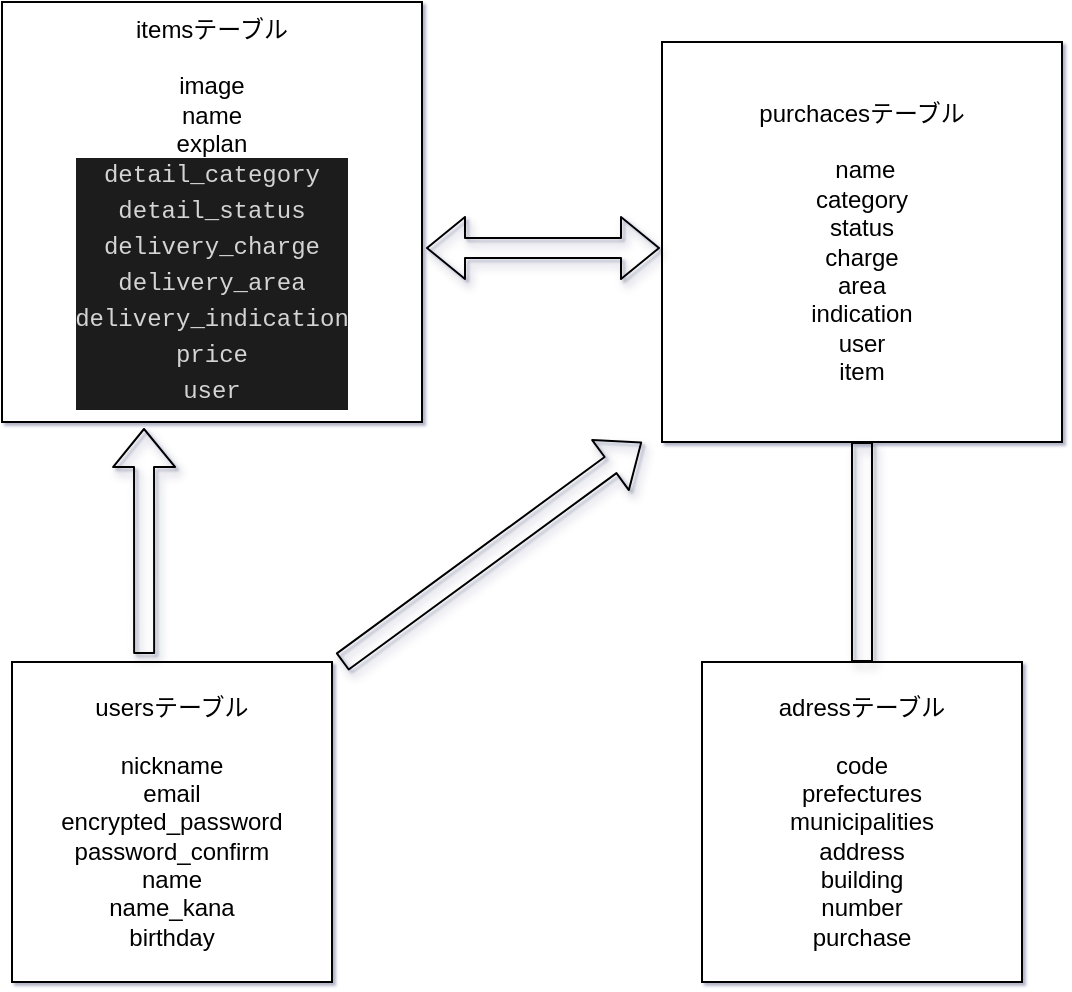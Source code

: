 <mxfile>
    <diagram id="J8P9TEz4aJzeOegXR8Bj" name="ページ1">
        <mxGraphModel dx="513" dy="520" grid="1" gridSize="10" guides="1" tooltips="1" connect="1" arrows="1" fold="1" page="1" pageScale="1" pageWidth="827" pageHeight="1169" background="#ffffff" math="0" shadow="1">
            <root>
                <mxCell id="0"/>
                <mxCell id="1" parent="0"/>
                <mxCell id="2" value="itemsテーブル&lt;br&gt;&lt;br&gt;image&lt;br&gt;name&lt;br&gt;explan&lt;br&gt;&lt;div style=&quot;color: rgb(212 , 212 , 212) ; background-color: rgb(30 , 30 , 30) ; font-family: &amp;#34;menlo&amp;#34; , &amp;#34;monaco&amp;#34; , &amp;#34;courier new&amp;#34; , monospace ; line-height: 18px&quot;&gt;detail_category&lt;/div&gt;&lt;div style=&quot;color: rgb(212 , 212 , 212) ; background-color: rgb(30 , 30 , 30) ; font-family: &amp;#34;menlo&amp;#34; , &amp;#34;monaco&amp;#34; , &amp;#34;courier new&amp;#34; , monospace ; line-height: 18px&quot;&gt;detail_status&lt;/div&gt;&lt;div style=&quot;color: rgb(212 , 212 , 212) ; background-color: rgb(30 , 30 , 30) ; font-family: &amp;#34;menlo&amp;#34; , &amp;#34;monaco&amp;#34; , &amp;#34;courier new&amp;#34; , monospace ; line-height: 18px&quot;&gt;&lt;div style=&quot;line-height: 18px&quot;&gt;delivery_charge&lt;/div&gt;&lt;div style=&quot;line-height: 18px&quot;&gt;&lt;div style=&quot;font-family: &amp;#34;menlo&amp;#34; , &amp;#34;monaco&amp;#34; , &amp;#34;courier new&amp;#34; , monospace ; line-height: 18px&quot;&gt;delivery_area&lt;/div&gt;&lt;div style=&quot;font-family: &amp;#34;menlo&amp;#34; , &amp;#34;monaco&amp;#34; , &amp;#34;courier new&amp;#34; , monospace ; line-height: 18px&quot;&gt;&lt;div style=&quot;line-height: 18px&quot;&gt;delivery_indication&lt;/div&gt;&lt;div style=&quot;line-height: 18px&quot;&gt;&lt;div style=&quot;line-height: 18px&quot;&gt;price&lt;/div&gt;&lt;div style=&quot;line-height: 18px&quot;&gt;user&lt;/div&gt;&lt;/div&gt;&lt;/div&gt;&lt;/div&gt;&lt;/div&gt;" style="whiteSpace=wrap;html=1;aspect=fixed;" vertex="1" parent="1">
                    <mxGeometry y="660" width="210" height="210" as="geometry"/>
                </mxCell>
                <mxCell id="4" value="usersテーブル&lt;br&gt;&lt;br&gt;nickname&lt;br&gt;email&lt;br&gt;encrypted_password&lt;br&gt;password_confirm&lt;br&gt;name&lt;br&gt;name_kana&lt;br&gt;birthday" style="whiteSpace=wrap;html=1;aspect=fixed;" vertex="1" parent="1">
                    <mxGeometry x="5" y="990" width="160" height="160" as="geometry"/>
                </mxCell>
                <mxCell id="13" value="purchacesテーブル&lt;br&gt;&lt;br&gt;&amp;nbsp;name&lt;br&gt;category&lt;br&gt;status&lt;br&gt;charge&lt;br&gt;area&lt;br&gt;indication&lt;br&gt;user&lt;br&gt;item" style="whiteSpace=wrap;html=1;aspect=fixed;" vertex="1" parent="1">
                    <mxGeometry x="330" y="680" width="200" height="200" as="geometry"/>
                </mxCell>
                <mxCell id="19" value="adressテーブル&lt;br&gt;&lt;br&gt;code&lt;br&gt;prefectures&lt;br&gt;municipalities&lt;br&gt;address&lt;br&gt;building&lt;br&gt;number&lt;br&gt;purchase" style="whiteSpace=wrap;html=1;aspect=fixed;" vertex="1" parent="1">
                    <mxGeometry x="350" y="990" width="160" height="160" as="geometry"/>
                </mxCell>
                <mxCell id="23" value="" style="shape=flexArrow;endArrow=classic;startArrow=classic;html=1;sourcePerimeterSpacing=0;width=0;endSize=5.67;entryX=-0.025;entryY=0.456;entryDx=0;entryDy=0;entryPerimeter=0;" edge="1" parent="1" target="19">
                    <mxGeometry width="100" height="100" relative="1" as="geometry">
                        <mxPoint x="170" y="1060" as="sourcePoint"/>
                        <mxPoint x="340" y="1060" as="targetPoint"/>
                        <Array as="points"/>
                    </mxGeometry>
                </mxCell>
                <mxCell id="25" value="" style="shape=flexArrow;endArrow=block;startArrow=none;html=1;sourcePerimeterSpacing=0;exitX=0.413;exitY=-0.025;exitDx=0;exitDy=0;exitPerimeter=0;elbow=vertical;shadow=1;sketch=0;endFill=0;startFill=0;" edge="1" parent="1" source="4">
                    <mxGeometry width="100" height="100" relative="1" as="geometry">
                        <mxPoint x="70" y="980" as="sourcePoint"/>
                        <mxPoint x="71" y="873" as="targetPoint"/>
                    </mxGeometry>
                </mxCell>
                <mxCell id="27" value="" style="endArrow=block;startArrow=block;html=1;shadow=1;sourcePerimeterSpacing=0;shape=flexArrow;endFill=0;" edge="1" parent="1">
                    <mxGeometry width="100" height="100" relative="1" as="geometry">
                        <mxPoint x="212" y="783" as="sourcePoint"/>
                        <mxPoint x="329" y="783" as="targetPoint"/>
                    </mxGeometry>
                </mxCell>
                <mxCell id="28" value="" style="shape=flexArrow;endArrow=block;startArrow=none;html=1;shadow=1;sourcePerimeterSpacing=0;startFill=0;endFill=0;" edge="1" parent="1">
                    <mxGeometry width="100" height="100" relative="1" as="geometry">
                        <mxPoint x="170" y="990" as="sourcePoint"/>
                        <mxPoint x="320" y="880" as="targetPoint"/>
                    </mxGeometry>
                </mxCell>
                <mxCell id="32" value="" style="shape=flexArrow;endArrow=none;startArrow=none;html=1;shadow=1;sourcePerimeterSpacing=0;entryX=0.5;entryY=1;entryDx=0;entryDy=0;exitX=0.5;exitY=0;exitDx=0;exitDy=0;startFill=0;endFill=0;" edge="1" parent="1" source="19" target="13">
                    <mxGeometry width="100" height="100" relative="1" as="geometry">
                        <mxPoint x="390" y="980" as="sourcePoint"/>
                        <mxPoint x="490" y="880" as="targetPoint"/>
                    </mxGeometry>
                </mxCell>
            </root>
        </mxGraphModel>
    </diagram>
</mxfile>